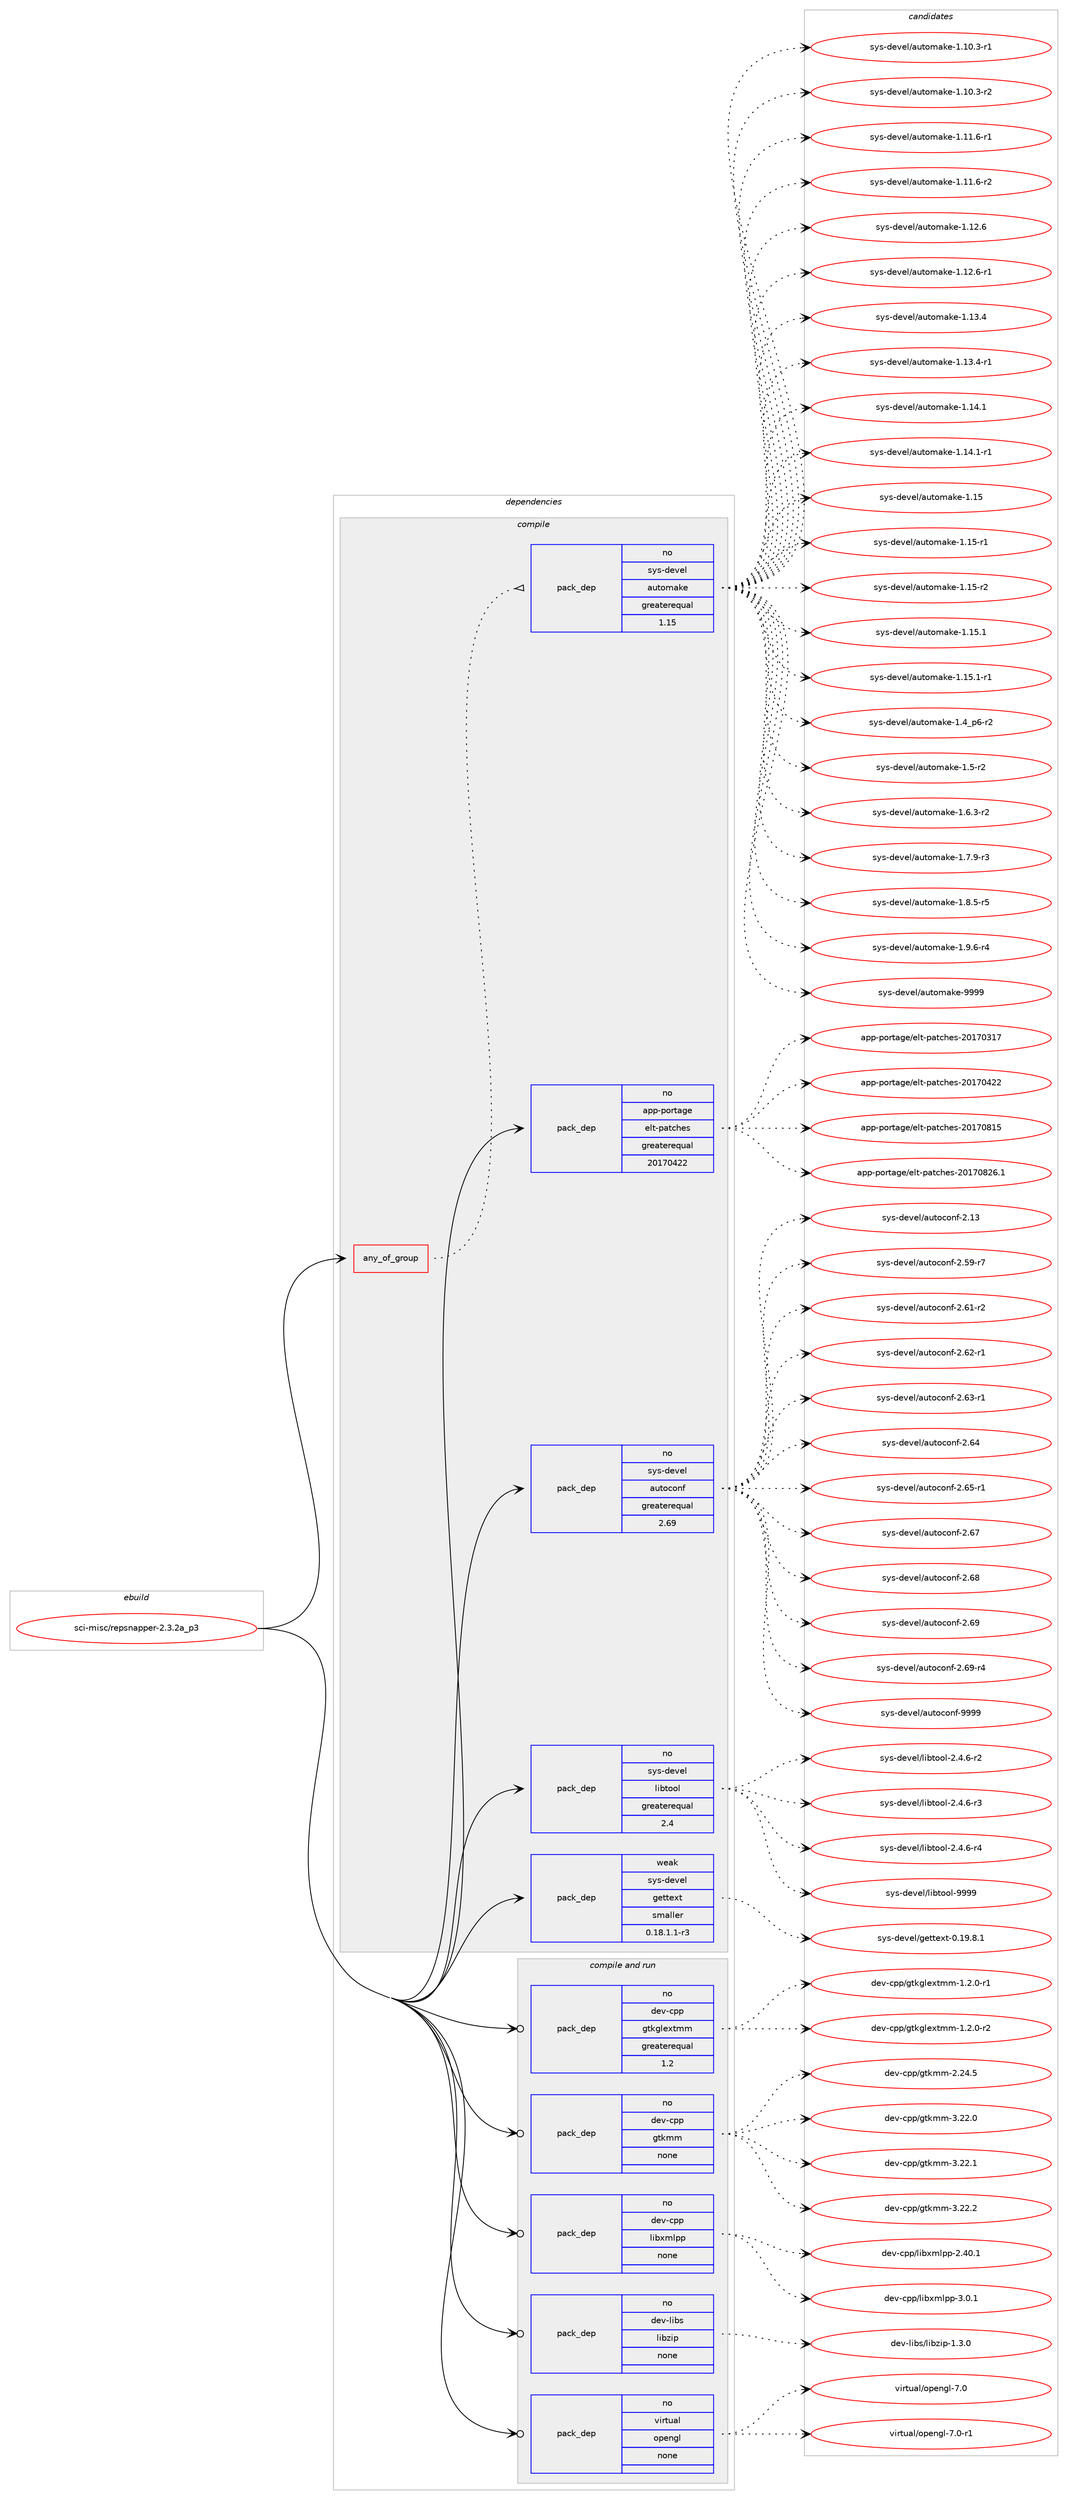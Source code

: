 digraph prolog {

# *************
# Graph options
# *************

newrank=true;
concentrate=true;
compound=true;
graph [rankdir=LR,fontname=Helvetica,fontsize=10,ranksep=1.5];#, ranksep=2.5, nodesep=0.2];
edge  [arrowhead=vee];
node  [fontname=Helvetica,fontsize=10];

# **********
# The ebuild
# **********

subgraph cluster_leftcol {
color=gray;
rank=same;
label=<<i>ebuild</i>>;
id [label="sci-misc/repsnapper-2.3.2a_p3", color=red, width=4, href="../sci-misc/repsnapper-2.3.2a_p3.svg"];
}

# ****************
# The dependencies
# ****************

subgraph cluster_midcol {
color=gray;
label=<<i>dependencies</i>>;
subgraph cluster_compile {
fillcolor="#eeeeee";
style=filled;
label=<<i>compile</i>>;
subgraph any7756 {
dependency457303 [label=<<TABLE BORDER="0" CELLBORDER="1" CELLSPACING="0" CELLPADDING="4"><TR><TD CELLPADDING="10">any_of_group</TD></TR></TABLE>>, shape=none, color=red];subgraph pack337507 {
dependency457304 [label=<<TABLE BORDER="0" CELLBORDER="1" CELLSPACING="0" CELLPADDING="4" WIDTH="220"><TR><TD ROWSPAN="6" CELLPADDING="30">pack_dep</TD></TR><TR><TD WIDTH="110">no</TD></TR><TR><TD>sys-devel</TD></TR><TR><TD>automake</TD></TR><TR><TD>greaterequal</TD></TR><TR><TD>1.15</TD></TR></TABLE>>, shape=none, color=blue];
}
dependency457303:e -> dependency457304:w [weight=20,style="dotted",arrowhead="oinv"];
}
id:e -> dependency457303:w [weight=20,style="solid",arrowhead="vee"];
subgraph pack337508 {
dependency457305 [label=<<TABLE BORDER="0" CELLBORDER="1" CELLSPACING="0" CELLPADDING="4" WIDTH="220"><TR><TD ROWSPAN="6" CELLPADDING="30">pack_dep</TD></TR><TR><TD WIDTH="110">no</TD></TR><TR><TD>app-portage</TD></TR><TR><TD>elt-patches</TD></TR><TR><TD>greaterequal</TD></TR><TR><TD>20170422</TD></TR></TABLE>>, shape=none, color=blue];
}
id:e -> dependency457305:w [weight=20,style="solid",arrowhead="vee"];
subgraph pack337509 {
dependency457306 [label=<<TABLE BORDER="0" CELLBORDER="1" CELLSPACING="0" CELLPADDING="4" WIDTH="220"><TR><TD ROWSPAN="6" CELLPADDING="30">pack_dep</TD></TR><TR><TD WIDTH="110">no</TD></TR><TR><TD>sys-devel</TD></TR><TR><TD>autoconf</TD></TR><TR><TD>greaterequal</TD></TR><TR><TD>2.69</TD></TR></TABLE>>, shape=none, color=blue];
}
id:e -> dependency457306:w [weight=20,style="solid",arrowhead="vee"];
subgraph pack337510 {
dependency457307 [label=<<TABLE BORDER="0" CELLBORDER="1" CELLSPACING="0" CELLPADDING="4" WIDTH="220"><TR><TD ROWSPAN="6" CELLPADDING="30">pack_dep</TD></TR><TR><TD WIDTH="110">no</TD></TR><TR><TD>sys-devel</TD></TR><TR><TD>libtool</TD></TR><TR><TD>greaterequal</TD></TR><TR><TD>2.4</TD></TR></TABLE>>, shape=none, color=blue];
}
id:e -> dependency457307:w [weight=20,style="solid",arrowhead="vee"];
subgraph pack337511 {
dependency457308 [label=<<TABLE BORDER="0" CELLBORDER="1" CELLSPACING="0" CELLPADDING="4" WIDTH="220"><TR><TD ROWSPAN="6" CELLPADDING="30">pack_dep</TD></TR><TR><TD WIDTH="110">weak</TD></TR><TR><TD>sys-devel</TD></TR><TR><TD>gettext</TD></TR><TR><TD>smaller</TD></TR><TR><TD>0.18.1.1-r3</TD></TR></TABLE>>, shape=none, color=blue];
}
id:e -> dependency457308:w [weight=20,style="solid",arrowhead="vee"];
}
subgraph cluster_compileandrun {
fillcolor="#eeeeee";
style=filled;
label=<<i>compile and run</i>>;
subgraph pack337512 {
dependency457309 [label=<<TABLE BORDER="0" CELLBORDER="1" CELLSPACING="0" CELLPADDING="4" WIDTH="220"><TR><TD ROWSPAN="6" CELLPADDING="30">pack_dep</TD></TR><TR><TD WIDTH="110">no</TD></TR><TR><TD>dev-cpp</TD></TR><TR><TD>gtkglextmm</TD></TR><TR><TD>greaterequal</TD></TR><TR><TD>1.2</TD></TR></TABLE>>, shape=none, color=blue];
}
id:e -> dependency457309:w [weight=20,style="solid",arrowhead="odotvee"];
subgraph pack337513 {
dependency457310 [label=<<TABLE BORDER="0" CELLBORDER="1" CELLSPACING="0" CELLPADDING="4" WIDTH="220"><TR><TD ROWSPAN="6" CELLPADDING="30">pack_dep</TD></TR><TR><TD WIDTH="110">no</TD></TR><TR><TD>dev-cpp</TD></TR><TR><TD>gtkmm</TD></TR><TR><TD>none</TD></TR><TR><TD></TD></TR></TABLE>>, shape=none, color=blue];
}
id:e -> dependency457310:w [weight=20,style="solid",arrowhead="odotvee"];
subgraph pack337514 {
dependency457311 [label=<<TABLE BORDER="0" CELLBORDER="1" CELLSPACING="0" CELLPADDING="4" WIDTH="220"><TR><TD ROWSPAN="6" CELLPADDING="30">pack_dep</TD></TR><TR><TD WIDTH="110">no</TD></TR><TR><TD>dev-cpp</TD></TR><TR><TD>libxmlpp</TD></TR><TR><TD>none</TD></TR><TR><TD></TD></TR></TABLE>>, shape=none, color=blue];
}
id:e -> dependency457311:w [weight=20,style="solid",arrowhead="odotvee"];
subgraph pack337515 {
dependency457312 [label=<<TABLE BORDER="0" CELLBORDER="1" CELLSPACING="0" CELLPADDING="4" WIDTH="220"><TR><TD ROWSPAN="6" CELLPADDING="30">pack_dep</TD></TR><TR><TD WIDTH="110">no</TD></TR><TR><TD>dev-libs</TD></TR><TR><TD>libzip</TD></TR><TR><TD>none</TD></TR><TR><TD></TD></TR></TABLE>>, shape=none, color=blue];
}
id:e -> dependency457312:w [weight=20,style="solid",arrowhead="odotvee"];
subgraph pack337516 {
dependency457313 [label=<<TABLE BORDER="0" CELLBORDER="1" CELLSPACING="0" CELLPADDING="4" WIDTH="220"><TR><TD ROWSPAN="6" CELLPADDING="30">pack_dep</TD></TR><TR><TD WIDTH="110">no</TD></TR><TR><TD>virtual</TD></TR><TR><TD>opengl</TD></TR><TR><TD>none</TD></TR><TR><TD></TD></TR></TABLE>>, shape=none, color=blue];
}
id:e -> dependency457313:w [weight=20,style="solid",arrowhead="odotvee"];
}
subgraph cluster_run {
fillcolor="#eeeeee";
style=filled;
label=<<i>run</i>>;
}
}

# **************
# The candidates
# **************

subgraph cluster_choices {
rank=same;
color=gray;
label=<<i>candidates</i>>;

subgraph choice337507 {
color=black;
nodesep=1;
choice11512111545100101118101108479711711611110997107101454946494846514511449 [label="sys-devel/automake-1.10.3-r1", color=red, width=4,href="../sys-devel/automake-1.10.3-r1.svg"];
choice11512111545100101118101108479711711611110997107101454946494846514511450 [label="sys-devel/automake-1.10.3-r2", color=red, width=4,href="../sys-devel/automake-1.10.3-r2.svg"];
choice11512111545100101118101108479711711611110997107101454946494946544511449 [label="sys-devel/automake-1.11.6-r1", color=red, width=4,href="../sys-devel/automake-1.11.6-r1.svg"];
choice11512111545100101118101108479711711611110997107101454946494946544511450 [label="sys-devel/automake-1.11.6-r2", color=red, width=4,href="../sys-devel/automake-1.11.6-r2.svg"];
choice1151211154510010111810110847971171161111099710710145494649504654 [label="sys-devel/automake-1.12.6", color=red, width=4,href="../sys-devel/automake-1.12.6.svg"];
choice11512111545100101118101108479711711611110997107101454946495046544511449 [label="sys-devel/automake-1.12.6-r1", color=red, width=4,href="../sys-devel/automake-1.12.6-r1.svg"];
choice1151211154510010111810110847971171161111099710710145494649514652 [label="sys-devel/automake-1.13.4", color=red, width=4,href="../sys-devel/automake-1.13.4.svg"];
choice11512111545100101118101108479711711611110997107101454946495146524511449 [label="sys-devel/automake-1.13.4-r1", color=red, width=4,href="../sys-devel/automake-1.13.4-r1.svg"];
choice1151211154510010111810110847971171161111099710710145494649524649 [label="sys-devel/automake-1.14.1", color=red, width=4,href="../sys-devel/automake-1.14.1.svg"];
choice11512111545100101118101108479711711611110997107101454946495246494511449 [label="sys-devel/automake-1.14.1-r1", color=red, width=4,href="../sys-devel/automake-1.14.1-r1.svg"];
choice115121115451001011181011084797117116111109971071014549464953 [label="sys-devel/automake-1.15", color=red, width=4,href="../sys-devel/automake-1.15.svg"];
choice1151211154510010111810110847971171161111099710710145494649534511449 [label="sys-devel/automake-1.15-r1", color=red, width=4,href="../sys-devel/automake-1.15-r1.svg"];
choice1151211154510010111810110847971171161111099710710145494649534511450 [label="sys-devel/automake-1.15-r2", color=red, width=4,href="../sys-devel/automake-1.15-r2.svg"];
choice1151211154510010111810110847971171161111099710710145494649534649 [label="sys-devel/automake-1.15.1", color=red, width=4,href="../sys-devel/automake-1.15.1.svg"];
choice11512111545100101118101108479711711611110997107101454946495346494511449 [label="sys-devel/automake-1.15.1-r1", color=red, width=4,href="../sys-devel/automake-1.15.1-r1.svg"];
choice115121115451001011181011084797117116111109971071014549465295112544511450 [label="sys-devel/automake-1.4_p6-r2", color=red, width=4,href="../sys-devel/automake-1.4_p6-r2.svg"];
choice11512111545100101118101108479711711611110997107101454946534511450 [label="sys-devel/automake-1.5-r2", color=red, width=4,href="../sys-devel/automake-1.5-r2.svg"];
choice115121115451001011181011084797117116111109971071014549465446514511450 [label="sys-devel/automake-1.6.3-r2", color=red, width=4,href="../sys-devel/automake-1.6.3-r2.svg"];
choice115121115451001011181011084797117116111109971071014549465546574511451 [label="sys-devel/automake-1.7.9-r3", color=red, width=4,href="../sys-devel/automake-1.7.9-r3.svg"];
choice115121115451001011181011084797117116111109971071014549465646534511453 [label="sys-devel/automake-1.8.5-r5", color=red, width=4,href="../sys-devel/automake-1.8.5-r5.svg"];
choice115121115451001011181011084797117116111109971071014549465746544511452 [label="sys-devel/automake-1.9.6-r4", color=red, width=4,href="../sys-devel/automake-1.9.6-r4.svg"];
choice115121115451001011181011084797117116111109971071014557575757 [label="sys-devel/automake-9999", color=red, width=4,href="../sys-devel/automake-9999.svg"];
dependency457304:e -> choice11512111545100101118101108479711711611110997107101454946494846514511449:w [style=dotted,weight="100"];
dependency457304:e -> choice11512111545100101118101108479711711611110997107101454946494846514511450:w [style=dotted,weight="100"];
dependency457304:e -> choice11512111545100101118101108479711711611110997107101454946494946544511449:w [style=dotted,weight="100"];
dependency457304:e -> choice11512111545100101118101108479711711611110997107101454946494946544511450:w [style=dotted,weight="100"];
dependency457304:e -> choice1151211154510010111810110847971171161111099710710145494649504654:w [style=dotted,weight="100"];
dependency457304:e -> choice11512111545100101118101108479711711611110997107101454946495046544511449:w [style=dotted,weight="100"];
dependency457304:e -> choice1151211154510010111810110847971171161111099710710145494649514652:w [style=dotted,weight="100"];
dependency457304:e -> choice11512111545100101118101108479711711611110997107101454946495146524511449:w [style=dotted,weight="100"];
dependency457304:e -> choice1151211154510010111810110847971171161111099710710145494649524649:w [style=dotted,weight="100"];
dependency457304:e -> choice11512111545100101118101108479711711611110997107101454946495246494511449:w [style=dotted,weight="100"];
dependency457304:e -> choice115121115451001011181011084797117116111109971071014549464953:w [style=dotted,weight="100"];
dependency457304:e -> choice1151211154510010111810110847971171161111099710710145494649534511449:w [style=dotted,weight="100"];
dependency457304:e -> choice1151211154510010111810110847971171161111099710710145494649534511450:w [style=dotted,weight="100"];
dependency457304:e -> choice1151211154510010111810110847971171161111099710710145494649534649:w [style=dotted,weight="100"];
dependency457304:e -> choice11512111545100101118101108479711711611110997107101454946495346494511449:w [style=dotted,weight="100"];
dependency457304:e -> choice115121115451001011181011084797117116111109971071014549465295112544511450:w [style=dotted,weight="100"];
dependency457304:e -> choice11512111545100101118101108479711711611110997107101454946534511450:w [style=dotted,weight="100"];
dependency457304:e -> choice115121115451001011181011084797117116111109971071014549465446514511450:w [style=dotted,weight="100"];
dependency457304:e -> choice115121115451001011181011084797117116111109971071014549465546574511451:w [style=dotted,weight="100"];
dependency457304:e -> choice115121115451001011181011084797117116111109971071014549465646534511453:w [style=dotted,weight="100"];
dependency457304:e -> choice115121115451001011181011084797117116111109971071014549465746544511452:w [style=dotted,weight="100"];
dependency457304:e -> choice115121115451001011181011084797117116111109971071014557575757:w [style=dotted,weight="100"];
}
subgraph choice337508 {
color=black;
nodesep=1;
choice97112112451121111141169710310147101108116451129711699104101115455048495548514955 [label="app-portage/elt-patches-20170317", color=red, width=4,href="../app-portage/elt-patches-20170317.svg"];
choice97112112451121111141169710310147101108116451129711699104101115455048495548525050 [label="app-portage/elt-patches-20170422", color=red, width=4,href="../app-portage/elt-patches-20170422.svg"];
choice97112112451121111141169710310147101108116451129711699104101115455048495548564953 [label="app-portage/elt-patches-20170815", color=red, width=4,href="../app-portage/elt-patches-20170815.svg"];
choice971121124511211111411697103101471011081164511297116991041011154550484955485650544649 [label="app-portage/elt-patches-20170826.1", color=red, width=4,href="../app-portage/elt-patches-20170826.1.svg"];
dependency457305:e -> choice97112112451121111141169710310147101108116451129711699104101115455048495548514955:w [style=dotted,weight="100"];
dependency457305:e -> choice97112112451121111141169710310147101108116451129711699104101115455048495548525050:w [style=dotted,weight="100"];
dependency457305:e -> choice97112112451121111141169710310147101108116451129711699104101115455048495548564953:w [style=dotted,weight="100"];
dependency457305:e -> choice971121124511211111411697103101471011081164511297116991041011154550484955485650544649:w [style=dotted,weight="100"];
}
subgraph choice337509 {
color=black;
nodesep=1;
choice115121115451001011181011084797117116111991111101024550464951 [label="sys-devel/autoconf-2.13", color=red, width=4,href="../sys-devel/autoconf-2.13.svg"];
choice1151211154510010111810110847971171161119911111010245504653574511455 [label="sys-devel/autoconf-2.59-r7", color=red, width=4,href="../sys-devel/autoconf-2.59-r7.svg"];
choice1151211154510010111810110847971171161119911111010245504654494511450 [label="sys-devel/autoconf-2.61-r2", color=red, width=4,href="../sys-devel/autoconf-2.61-r2.svg"];
choice1151211154510010111810110847971171161119911111010245504654504511449 [label="sys-devel/autoconf-2.62-r1", color=red, width=4,href="../sys-devel/autoconf-2.62-r1.svg"];
choice1151211154510010111810110847971171161119911111010245504654514511449 [label="sys-devel/autoconf-2.63-r1", color=red, width=4,href="../sys-devel/autoconf-2.63-r1.svg"];
choice115121115451001011181011084797117116111991111101024550465452 [label="sys-devel/autoconf-2.64", color=red, width=4,href="../sys-devel/autoconf-2.64.svg"];
choice1151211154510010111810110847971171161119911111010245504654534511449 [label="sys-devel/autoconf-2.65-r1", color=red, width=4,href="../sys-devel/autoconf-2.65-r1.svg"];
choice115121115451001011181011084797117116111991111101024550465455 [label="sys-devel/autoconf-2.67", color=red, width=4,href="../sys-devel/autoconf-2.67.svg"];
choice115121115451001011181011084797117116111991111101024550465456 [label="sys-devel/autoconf-2.68", color=red, width=4,href="../sys-devel/autoconf-2.68.svg"];
choice115121115451001011181011084797117116111991111101024550465457 [label="sys-devel/autoconf-2.69", color=red, width=4,href="../sys-devel/autoconf-2.69.svg"];
choice1151211154510010111810110847971171161119911111010245504654574511452 [label="sys-devel/autoconf-2.69-r4", color=red, width=4,href="../sys-devel/autoconf-2.69-r4.svg"];
choice115121115451001011181011084797117116111991111101024557575757 [label="sys-devel/autoconf-9999", color=red, width=4,href="../sys-devel/autoconf-9999.svg"];
dependency457306:e -> choice115121115451001011181011084797117116111991111101024550464951:w [style=dotted,weight="100"];
dependency457306:e -> choice1151211154510010111810110847971171161119911111010245504653574511455:w [style=dotted,weight="100"];
dependency457306:e -> choice1151211154510010111810110847971171161119911111010245504654494511450:w [style=dotted,weight="100"];
dependency457306:e -> choice1151211154510010111810110847971171161119911111010245504654504511449:w [style=dotted,weight="100"];
dependency457306:e -> choice1151211154510010111810110847971171161119911111010245504654514511449:w [style=dotted,weight="100"];
dependency457306:e -> choice115121115451001011181011084797117116111991111101024550465452:w [style=dotted,weight="100"];
dependency457306:e -> choice1151211154510010111810110847971171161119911111010245504654534511449:w [style=dotted,weight="100"];
dependency457306:e -> choice115121115451001011181011084797117116111991111101024550465455:w [style=dotted,weight="100"];
dependency457306:e -> choice115121115451001011181011084797117116111991111101024550465456:w [style=dotted,weight="100"];
dependency457306:e -> choice115121115451001011181011084797117116111991111101024550465457:w [style=dotted,weight="100"];
dependency457306:e -> choice1151211154510010111810110847971171161119911111010245504654574511452:w [style=dotted,weight="100"];
dependency457306:e -> choice115121115451001011181011084797117116111991111101024557575757:w [style=dotted,weight="100"];
}
subgraph choice337510 {
color=black;
nodesep=1;
choice1151211154510010111810110847108105981161111111084550465246544511450 [label="sys-devel/libtool-2.4.6-r2", color=red, width=4,href="../sys-devel/libtool-2.4.6-r2.svg"];
choice1151211154510010111810110847108105981161111111084550465246544511451 [label="sys-devel/libtool-2.4.6-r3", color=red, width=4,href="../sys-devel/libtool-2.4.6-r3.svg"];
choice1151211154510010111810110847108105981161111111084550465246544511452 [label="sys-devel/libtool-2.4.6-r4", color=red, width=4,href="../sys-devel/libtool-2.4.6-r4.svg"];
choice1151211154510010111810110847108105981161111111084557575757 [label="sys-devel/libtool-9999", color=red, width=4,href="../sys-devel/libtool-9999.svg"];
dependency457307:e -> choice1151211154510010111810110847108105981161111111084550465246544511450:w [style=dotted,weight="100"];
dependency457307:e -> choice1151211154510010111810110847108105981161111111084550465246544511451:w [style=dotted,weight="100"];
dependency457307:e -> choice1151211154510010111810110847108105981161111111084550465246544511452:w [style=dotted,weight="100"];
dependency457307:e -> choice1151211154510010111810110847108105981161111111084557575757:w [style=dotted,weight="100"];
}
subgraph choice337511 {
color=black;
nodesep=1;
choice1151211154510010111810110847103101116116101120116454846495746564649 [label="sys-devel/gettext-0.19.8.1", color=red, width=4,href="../sys-devel/gettext-0.19.8.1.svg"];
dependency457308:e -> choice1151211154510010111810110847103101116116101120116454846495746564649:w [style=dotted,weight="100"];
}
subgraph choice337512 {
color=black;
nodesep=1;
choice1001011184599112112471031161071031081011201161091094549465046484511449 [label="dev-cpp/gtkglextmm-1.2.0-r1", color=red, width=4,href="../dev-cpp/gtkglextmm-1.2.0-r1.svg"];
choice1001011184599112112471031161071031081011201161091094549465046484511450 [label="dev-cpp/gtkglextmm-1.2.0-r2", color=red, width=4,href="../dev-cpp/gtkglextmm-1.2.0-r2.svg"];
dependency457309:e -> choice1001011184599112112471031161071031081011201161091094549465046484511449:w [style=dotted,weight="100"];
dependency457309:e -> choice1001011184599112112471031161071031081011201161091094549465046484511450:w [style=dotted,weight="100"];
}
subgraph choice337513 {
color=black;
nodesep=1;
choice10010111845991121124710311610710910945504650524653 [label="dev-cpp/gtkmm-2.24.5", color=red, width=4,href="../dev-cpp/gtkmm-2.24.5.svg"];
choice10010111845991121124710311610710910945514650504648 [label="dev-cpp/gtkmm-3.22.0", color=red, width=4,href="../dev-cpp/gtkmm-3.22.0.svg"];
choice10010111845991121124710311610710910945514650504649 [label="dev-cpp/gtkmm-3.22.1", color=red, width=4,href="../dev-cpp/gtkmm-3.22.1.svg"];
choice10010111845991121124710311610710910945514650504650 [label="dev-cpp/gtkmm-3.22.2", color=red, width=4,href="../dev-cpp/gtkmm-3.22.2.svg"];
dependency457310:e -> choice10010111845991121124710311610710910945504650524653:w [style=dotted,weight="100"];
dependency457310:e -> choice10010111845991121124710311610710910945514650504648:w [style=dotted,weight="100"];
dependency457310:e -> choice10010111845991121124710311610710910945514650504649:w [style=dotted,weight="100"];
dependency457310:e -> choice10010111845991121124710311610710910945514650504650:w [style=dotted,weight="100"];
}
subgraph choice337514 {
color=black;
nodesep=1;
choice1001011184599112112471081059812010910811211245504652484649 [label="dev-cpp/libxmlpp-2.40.1", color=red, width=4,href="../dev-cpp/libxmlpp-2.40.1.svg"];
choice10010111845991121124710810598120109108112112455146484649 [label="dev-cpp/libxmlpp-3.0.1", color=red, width=4,href="../dev-cpp/libxmlpp-3.0.1.svg"];
dependency457311:e -> choice1001011184599112112471081059812010910811211245504652484649:w [style=dotted,weight="100"];
dependency457311:e -> choice10010111845991121124710810598120109108112112455146484649:w [style=dotted,weight="100"];
}
subgraph choice337515 {
color=black;
nodesep=1;
choice10010111845108105981154710810598122105112454946514648 [label="dev-libs/libzip-1.3.0", color=red, width=4,href="../dev-libs/libzip-1.3.0.svg"];
dependency457312:e -> choice10010111845108105981154710810598122105112454946514648:w [style=dotted,weight="100"];
}
subgraph choice337516 {
color=black;
nodesep=1;
choice118105114116117971084711111210111010310845554648 [label="virtual/opengl-7.0", color=red, width=4,href="../virtual/opengl-7.0.svg"];
choice1181051141161179710847111112101110103108455546484511449 [label="virtual/opengl-7.0-r1", color=red, width=4,href="../virtual/opengl-7.0-r1.svg"];
dependency457313:e -> choice118105114116117971084711111210111010310845554648:w [style=dotted,weight="100"];
dependency457313:e -> choice1181051141161179710847111112101110103108455546484511449:w [style=dotted,weight="100"];
}
}

}
